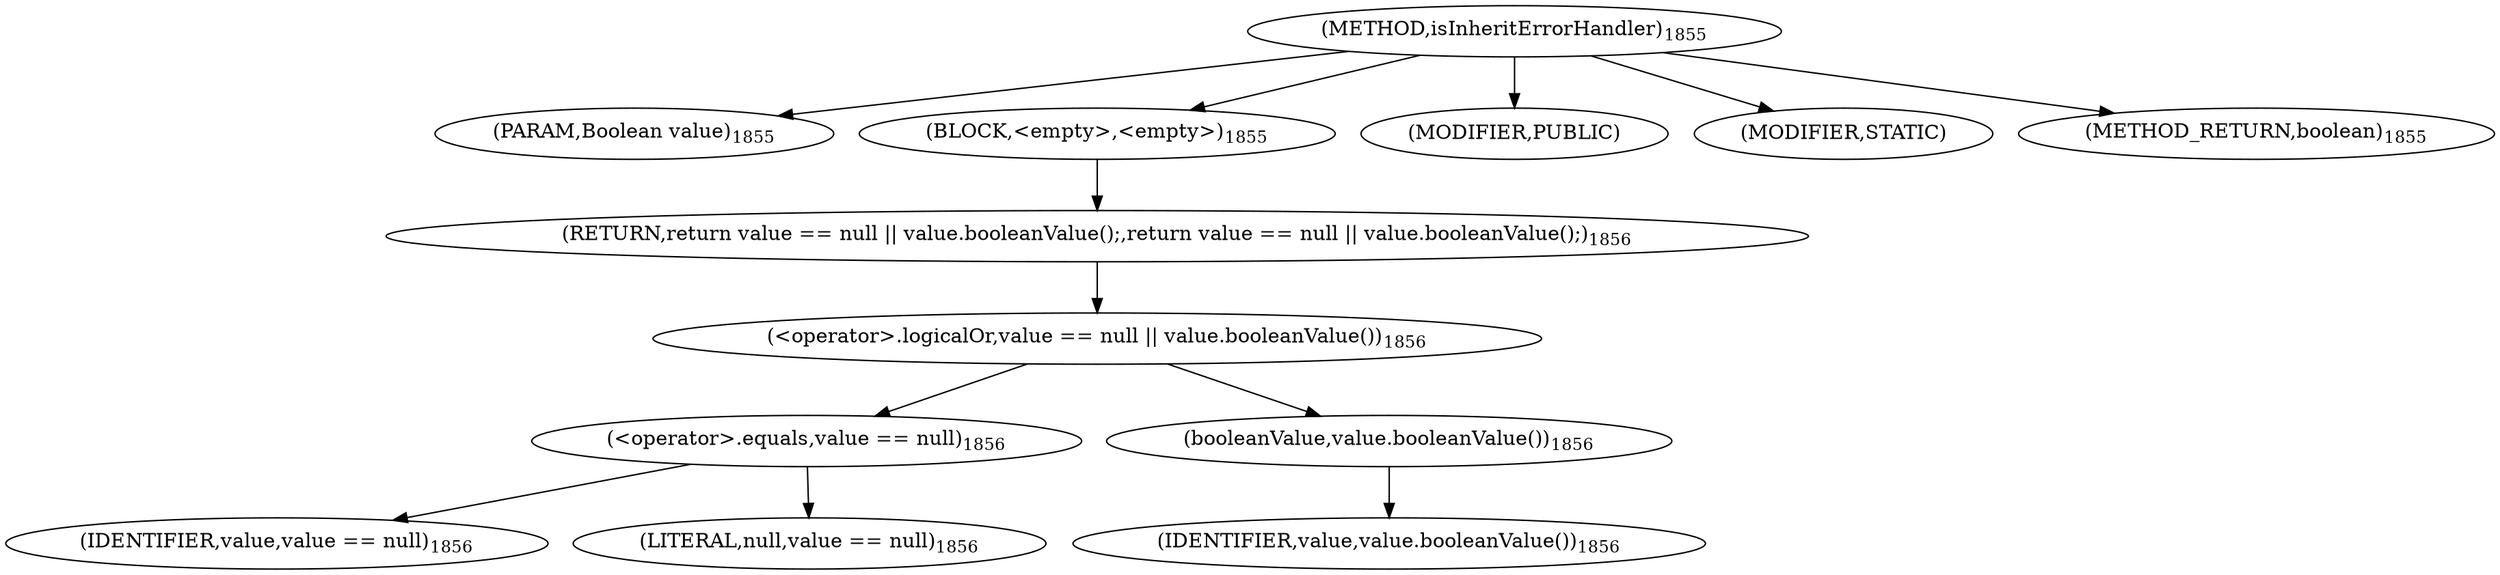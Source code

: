 digraph "isInheritErrorHandler" {  
"3334" [label = <(METHOD,isInheritErrorHandler)<SUB>1855</SUB>> ]
"3335" [label = <(PARAM,Boolean value)<SUB>1855</SUB>> ]
"3336" [label = <(BLOCK,&lt;empty&gt;,&lt;empty&gt;)<SUB>1855</SUB>> ]
"3337" [label = <(RETURN,return value == null || value.booleanValue();,return value == null || value.booleanValue();)<SUB>1856</SUB>> ]
"3338" [label = <(&lt;operator&gt;.logicalOr,value == null || value.booleanValue())<SUB>1856</SUB>> ]
"3339" [label = <(&lt;operator&gt;.equals,value == null)<SUB>1856</SUB>> ]
"3340" [label = <(IDENTIFIER,value,value == null)<SUB>1856</SUB>> ]
"3341" [label = <(LITERAL,null,value == null)<SUB>1856</SUB>> ]
"3342" [label = <(booleanValue,value.booleanValue())<SUB>1856</SUB>> ]
"3343" [label = <(IDENTIFIER,value,value.booleanValue())<SUB>1856</SUB>> ]
"3344" [label = <(MODIFIER,PUBLIC)> ]
"3345" [label = <(MODIFIER,STATIC)> ]
"3346" [label = <(METHOD_RETURN,boolean)<SUB>1855</SUB>> ]
  "3334" -> "3335" 
  "3334" -> "3336" 
  "3334" -> "3344" 
  "3334" -> "3345" 
  "3334" -> "3346" 
  "3336" -> "3337" 
  "3337" -> "3338" 
  "3338" -> "3339" 
  "3338" -> "3342" 
  "3339" -> "3340" 
  "3339" -> "3341" 
  "3342" -> "3343" 
}
